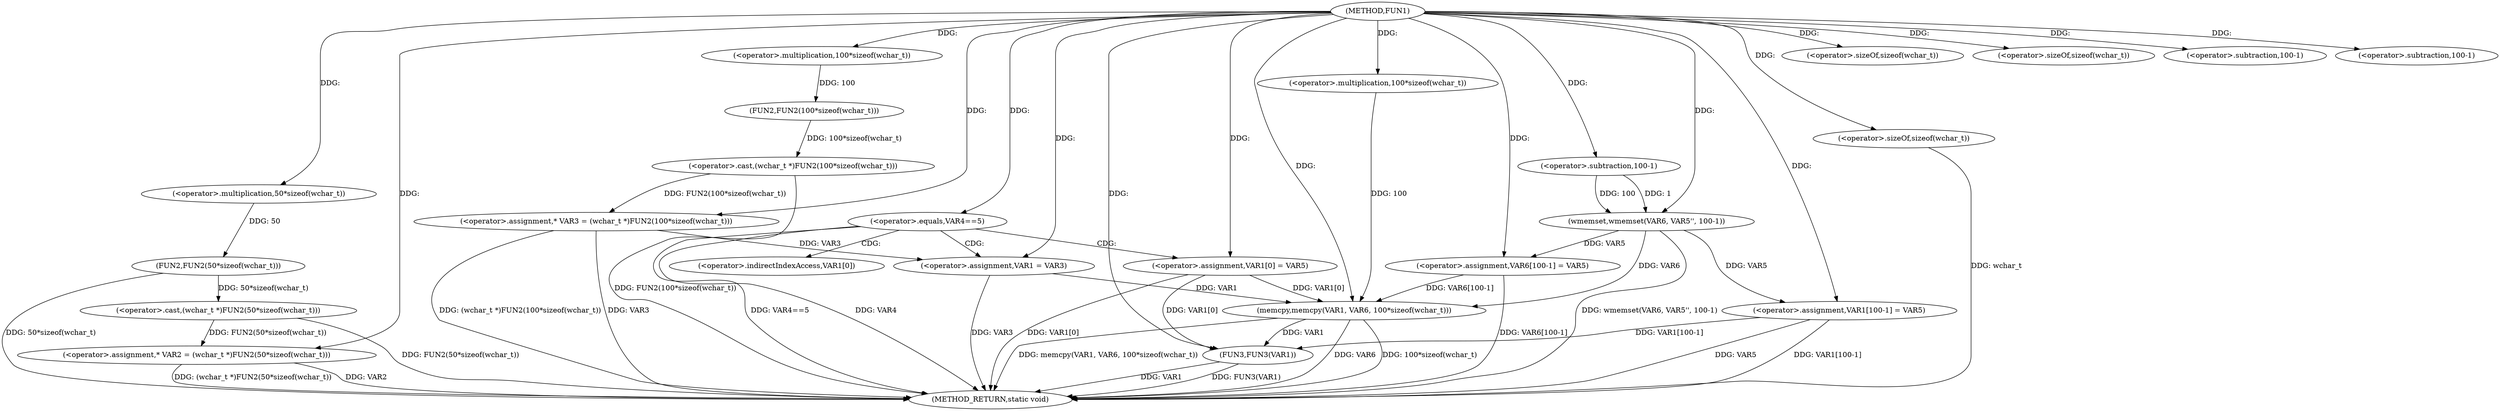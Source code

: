 digraph FUN1 {  
"1000100" [label = "(METHOD,FUN1)" ]
"1000167" [label = "(METHOD_RETURN,static void)" ]
"1000104" [label = "(<operator>.assignment,* VAR2 = (wchar_t *)FUN2(50*sizeof(wchar_t)))" ]
"1000106" [label = "(<operator>.cast,(wchar_t *)FUN2(50*sizeof(wchar_t)))" ]
"1000108" [label = "(FUN2,FUN2(50*sizeof(wchar_t)))" ]
"1000109" [label = "(<operator>.multiplication,50*sizeof(wchar_t))" ]
"1000111" [label = "(<operator>.sizeOf,sizeof(wchar_t))" ]
"1000114" [label = "(<operator>.assignment,* VAR3 = (wchar_t *)FUN2(100*sizeof(wchar_t)))" ]
"1000116" [label = "(<operator>.cast,(wchar_t *)FUN2(100*sizeof(wchar_t)))" ]
"1000118" [label = "(FUN2,FUN2(100*sizeof(wchar_t)))" ]
"1000119" [label = "(<operator>.multiplication,100*sizeof(wchar_t))" ]
"1000121" [label = "(<operator>.sizeOf,sizeof(wchar_t))" ]
"1000124" [label = "(<operator>.equals,VAR4==5)" ]
"1000128" [label = "(<operator>.assignment,VAR1 = VAR3)" ]
"1000131" [label = "(<operator>.assignment,VAR1[0] = VAR5)" ]
"1000138" [label = "(wmemset,wmemset(VAR6, VAR5'', 100-1))" ]
"1000141" [label = "(<operator>.subtraction,100-1)" ]
"1000144" [label = "(<operator>.assignment,VAR6[100-1] = VAR5)" ]
"1000147" [label = "(<operator>.subtraction,100-1)" ]
"1000151" [label = "(memcpy,memcpy(VAR1, VAR6, 100*sizeof(wchar_t)))" ]
"1000154" [label = "(<operator>.multiplication,100*sizeof(wchar_t))" ]
"1000156" [label = "(<operator>.sizeOf,sizeof(wchar_t))" ]
"1000158" [label = "(<operator>.assignment,VAR1[100-1] = VAR5)" ]
"1000161" [label = "(<operator>.subtraction,100-1)" ]
"1000165" [label = "(FUN3,FUN3(VAR1))" ]
"1000132" [label = "(<operator>.indirectIndexAccess,VAR1[0])" ]
  "1000158" -> "1000167"  [ label = "DDG: VAR1[100-1]"] 
  "1000124" -> "1000167"  [ label = "DDG: VAR4"] 
  "1000106" -> "1000167"  [ label = "DDG: FUN2(50*sizeof(wchar_t))"] 
  "1000151" -> "1000167"  [ label = "DDG: memcpy(VAR1, VAR6, 100*sizeof(wchar_t))"] 
  "1000156" -> "1000167"  [ label = "DDG: wchar_t"] 
  "1000104" -> "1000167"  [ label = "DDG: VAR2"] 
  "1000131" -> "1000167"  [ label = "DDG: VAR1[0]"] 
  "1000165" -> "1000167"  [ label = "DDG: VAR1"] 
  "1000114" -> "1000167"  [ label = "DDG: VAR3"] 
  "1000151" -> "1000167"  [ label = "DDG: VAR6"] 
  "1000116" -> "1000167"  [ label = "DDG: FUN2(100*sizeof(wchar_t))"] 
  "1000151" -> "1000167"  [ label = "DDG: 100*sizeof(wchar_t)"] 
  "1000144" -> "1000167"  [ label = "DDG: VAR6[100-1]"] 
  "1000128" -> "1000167"  [ label = "DDG: VAR3"] 
  "1000158" -> "1000167"  [ label = "DDG: VAR5"] 
  "1000138" -> "1000167"  [ label = "DDG: wmemset(VAR6, VAR5'', 100-1)"] 
  "1000114" -> "1000167"  [ label = "DDG: (wchar_t *)FUN2(100*sizeof(wchar_t))"] 
  "1000104" -> "1000167"  [ label = "DDG: (wchar_t *)FUN2(50*sizeof(wchar_t))"] 
  "1000108" -> "1000167"  [ label = "DDG: 50*sizeof(wchar_t)"] 
  "1000124" -> "1000167"  [ label = "DDG: VAR4==5"] 
  "1000165" -> "1000167"  [ label = "DDG: FUN3(VAR1)"] 
  "1000106" -> "1000104"  [ label = "DDG: FUN2(50*sizeof(wchar_t))"] 
  "1000100" -> "1000104"  [ label = "DDG: "] 
  "1000108" -> "1000106"  [ label = "DDG: 50*sizeof(wchar_t)"] 
  "1000109" -> "1000108"  [ label = "DDG: 50"] 
  "1000100" -> "1000109"  [ label = "DDG: "] 
  "1000100" -> "1000111"  [ label = "DDG: "] 
  "1000116" -> "1000114"  [ label = "DDG: FUN2(100*sizeof(wchar_t))"] 
  "1000100" -> "1000114"  [ label = "DDG: "] 
  "1000118" -> "1000116"  [ label = "DDG: 100*sizeof(wchar_t)"] 
  "1000119" -> "1000118"  [ label = "DDG: 100"] 
  "1000100" -> "1000119"  [ label = "DDG: "] 
  "1000100" -> "1000121"  [ label = "DDG: "] 
  "1000100" -> "1000124"  [ label = "DDG: "] 
  "1000114" -> "1000128"  [ label = "DDG: VAR3"] 
  "1000100" -> "1000128"  [ label = "DDG: "] 
  "1000100" -> "1000131"  [ label = "DDG: "] 
  "1000100" -> "1000138"  [ label = "DDG: "] 
  "1000141" -> "1000138"  [ label = "DDG: 100"] 
  "1000141" -> "1000138"  [ label = "DDG: 1"] 
  "1000100" -> "1000141"  [ label = "DDG: "] 
  "1000138" -> "1000144"  [ label = "DDG: VAR5"] 
  "1000100" -> "1000144"  [ label = "DDG: "] 
  "1000100" -> "1000147"  [ label = "DDG: "] 
  "1000131" -> "1000151"  [ label = "DDG: VAR1[0]"] 
  "1000128" -> "1000151"  [ label = "DDG: VAR1"] 
  "1000100" -> "1000151"  [ label = "DDG: "] 
  "1000138" -> "1000151"  [ label = "DDG: VAR6"] 
  "1000144" -> "1000151"  [ label = "DDG: VAR6[100-1]"] 
  "1000154" -> "1000151"  [ label = "DDG: 100"] 
  "1000100" -> "1000154"  [ label = "DDG: "] 
  "1000100" -> "1000156"  [ label = "DDG: "] 
  "1000100" -> "1000158"  [ label = "DDG: "] 
  "1000138" -> "1000158"  [ label = "DDG: VAR5"] 
  "1000100" -> "1000161"  [ label = "DDG: "] 
  "1000158" -> "1000165"  [ label = "DDG: VAR1[100-1]"] 
  "1000131" -> "1000165"  [ label = "DDG: VAR1[0]"] 
  "1000151" -> "1000165"  [ label = "DDG: VAR1"] 
  "1000100" -> "1000165"  [ label = "DDG: "] 
  "1000124" -> "1000132"  [ label = "CDG: "] 
  "1000124" -> "1000128"  [ label = "CDG: "] 
  "1000124" -> "1000131"  [ label = "CDG: "] 
}
